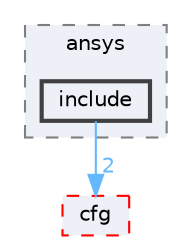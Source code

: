 digraph "lmc/ansys/include"
{
 // LATEX_PDF_SIZE
  bgcolor="transparent";
  edge [fontname=Helvetica,fontsize=10,labelfontname=Helvetica,labelfontsize=10];
  node [fontname=Helvetica,fontsize=10,shape=box,height=0.2,width=0.4];
  compound=true
  subgraph clusterdir_cb0fe5b40591dbe5fda40966e3303db1 {
    graph [ bgcolor="#edf0f7", pencolor="grey50", label="ansys", fontname=Helvetica,fontsize=10 style="filled,dashed", URL="dir_cb0fe5b40591dbe5fda40966e3303db1.html",tooltip=""]
  dir_3c12732c19a6712aaef8c3e0022ec4a8 [label="include", fillcolor="#edf0f7", color="grey25", style="filled,bold", URL="dir_3c12732c19a6712aaef8c3e0022ec4a8.html",tooltip=""];
  }
  dir_cc50ab69a678fc92792050daa430bfb1 [label="cfg", fillcolor="#edf0f7", color="red", style="filled,dashed", URL="dir_cc50ab69a678fc92792050daa430bfb1.html",tooltip=""];
  dir_3c12732c19a6712aaef8c3e0022ec4a8->dir_cc50ab69a678fc92792050daa430bfb1 [headlabel="2", labeldistance=1.5 headhref="dir_000004_000003.html" href="dir_000004_000003.html" color="steelblue1" fontcolor="steelblue1"];
}
